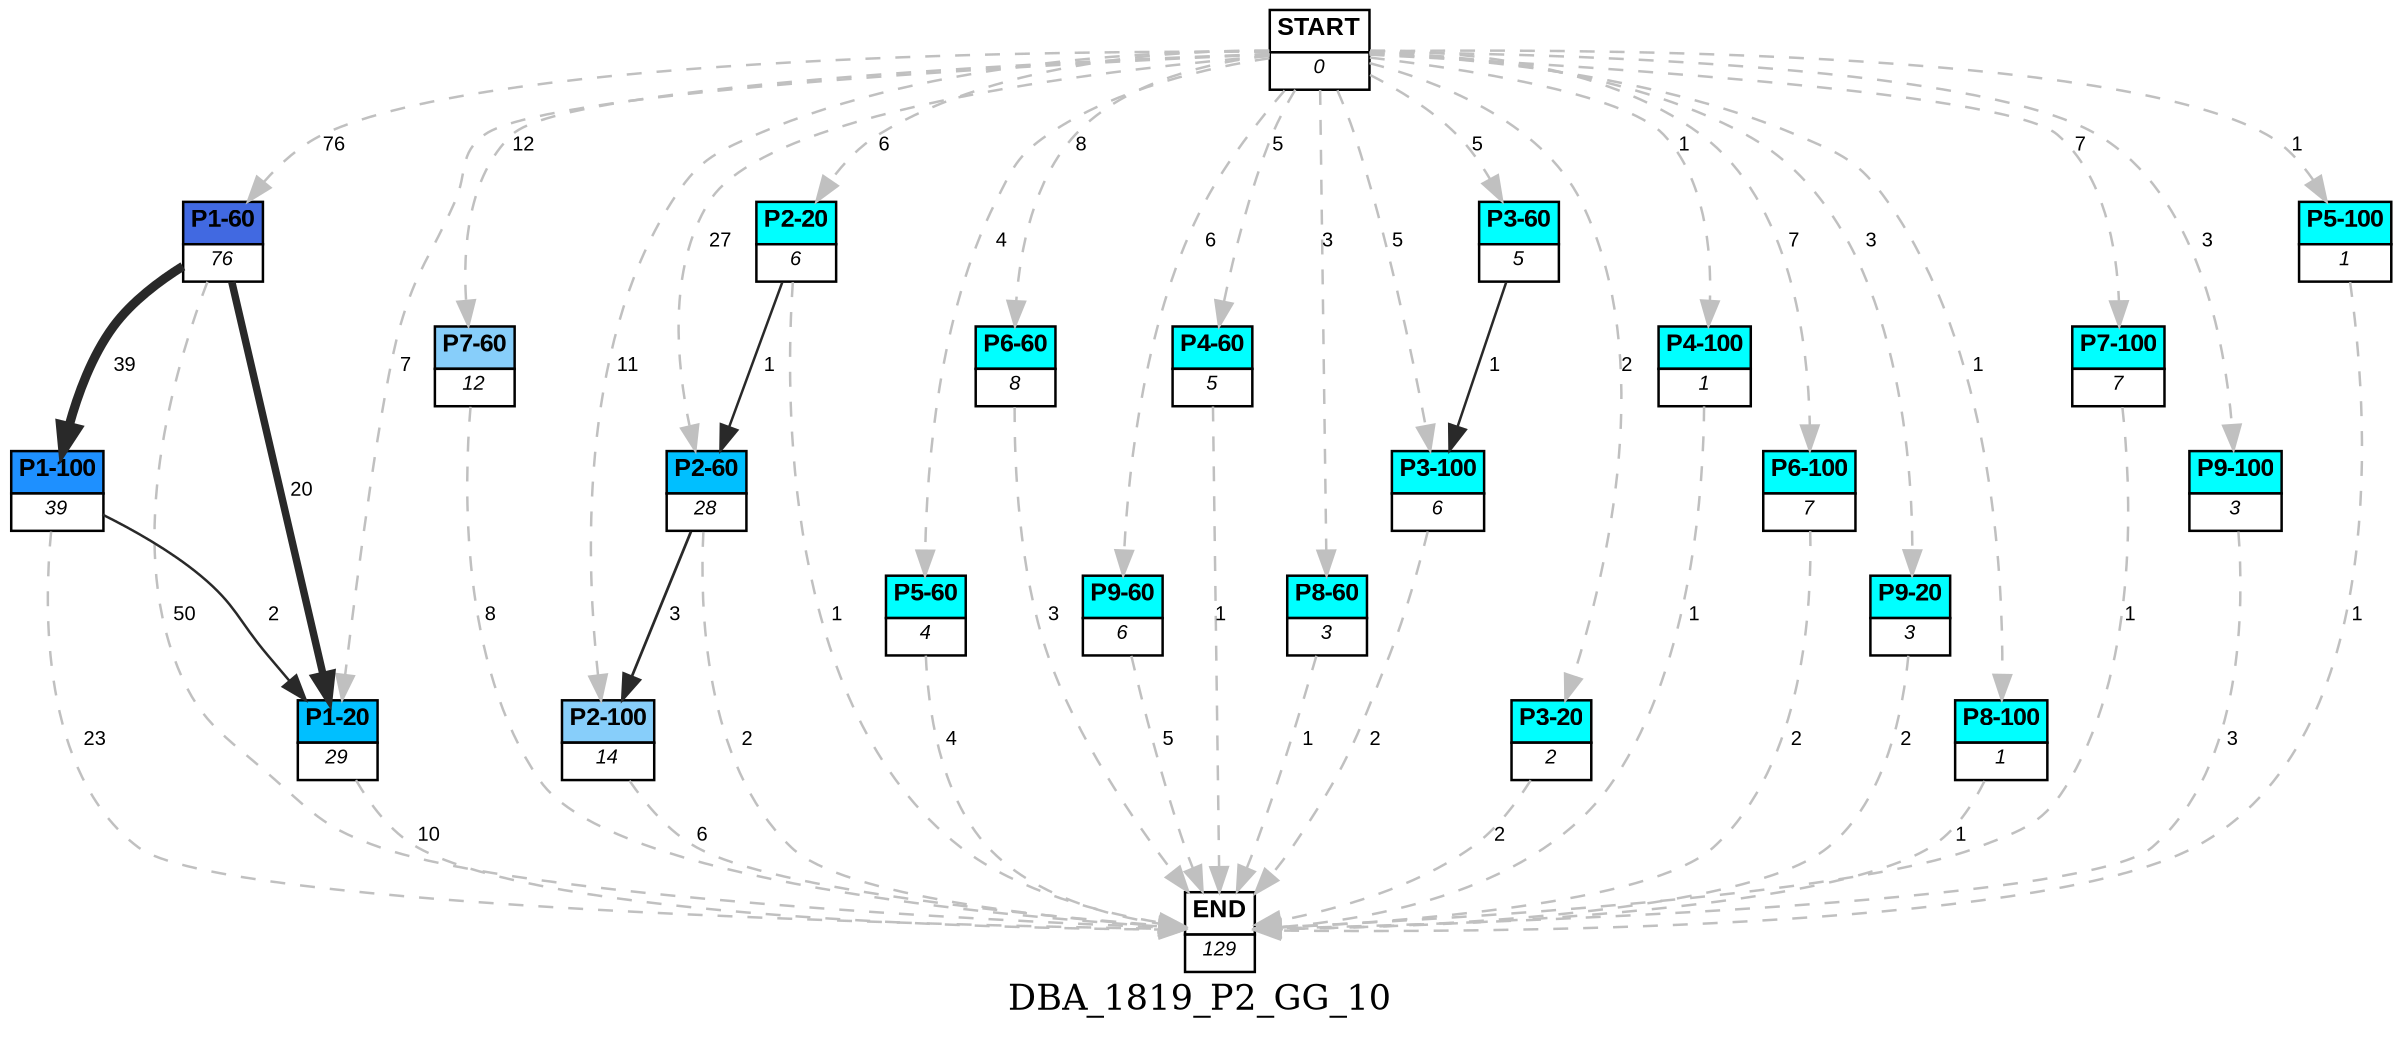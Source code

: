 digraph DBA_1819_P2_GG_10 {
	label=DBA_1819_P2_GG_10;
	dpi = 150
	size="16,11!";
	margin = 0;
"START" [shape=plain, label=<<table border="0" cellborder="1" cellspacing="0"><tr><td bgcolor="white"><FONT face="Arial" POINT-SIZE="10"><b>START</b></FONT></td></tr><tr><td bgcolor="white"><FONT face="Arial" POINT-SIZE="8"><i>0</i></FONT></td></tr></table>>]

"P1-60" [shape=plain, label=<<table border="0" cellborder="1" cellspacing="0"><tr><td bgcolor="royalblue"><FONT face="Arial" POINT-SIZE="10"><b>P1-60</b></FONT></td></tr><tr><td bgcolor="white"><FONT face="Arial" POINT-SIZE="8"><i>76</i></FONT></td></tr></table>>]

"P1-20" [shape=plain, label=<<table border="0" cellborder="1" cellspacing="0"><tr><td bgcolor="deepskyblue"><FONT face="Arial" POINT-SIZE="10"><b>P1-20</b></FONT></td></tr><tr><td bgcolor="white"><FONT face="Arial" POINT-SIZE="8"><i>29</i></FONT></td></tr></table>>]

"P2-60" [shape=plain, label=<<table border="0" cellborder="1" cellspacing="0"><tr><td bgcolor="deepskyblue"><FONT face="Arial" POINT-SIZE="10"><b>P2-60</b></FONT></td></tr><tr><td bgcolor="white"><FONT face="Arial" POINT-SIZE="8"><i>28</i></FONT></td></tr></table>>]

"P7-60" [shape=plain, label=<<table border="0" cellborder="1" cellspacing="0"><tr><td bgcolor="lightskyblue"><FONT face="Arial" POINT-SIZE="10"><b>P7-60</b></FONT></td></tr><tr><td bgcolor="white"><FONT face="Arial" POINT-SIZE="8"><i>12</i></FONT></td></tr></table>>]

"P5-60" [shape=plain, label=<<table border="0" cellborder="1" cellspacing="0"><tr><td bgcolor="aqua"><FONT face="Arial" POINT-SIZE="10"><b>P5-60</b></FONT></td></tr><tr><td bgcolor="white"><FONT face="Arial" POINT-SIZE="8"><i>4</i></FONT></td></tr></table>>]

"P6-60" [shape=plain, label=<<table border="0" cellborder="1" cellspacing="0"><tr><td bgcolor="aqua"><FONT face="Arial" POINT-SIZE="10"><b>P6-60</b></FONT></td></tr><tr><td bgcolor="white"><FONT face="Arial" POINT-SIZE="8"><i>8</i></FONT></td></tr></table>>]

"P9-60" [shape=plain, label=<<table border="0" cellborder="1" cellspacing="0"><tr><td bgcolor="aqua"><FONT face="Arial" POINT-SIZE="10"><b>P9-60</b></FONT></td></tr><tr><td bgcolor="white"><FONT face="Arial" POINT-SIZE="8"><i>6</i></FONT></td></tr></table>>]

"P3-60" [shape=plain, label=<<table border="0" cellborder="1" cellspacing="0"><tr><td bgcolor="aqua"><FONT face="Arial" POINT-SIZE="10"><b>P3-60</b></FONT></td></tr><tr><td bgcolor="white"><FONT face="Arial" POINT-SIZE="8"><i>5</i></FONT></td></tr></table>>]

"P4-60" [shape=plain, label=<<table border="0" cellborder="1" cellspacing="0"><tr><td bgcolor="aqua"><FONT face="Arial" POINT-SIZE="10"><b>P4-60</b></FONT></td></tr><tr><td bgcolor="white"><FONT face="Arial" POINT-SIZE="8"><i>5</i></FONT></td></tr></table>>]

"P8-60" [shape=plain, label=<<table border="0" cellborder="1" cellspacing="0"><tr><td bgcolor="aqua"><FONT face="Arial" POINT-SIZE="10"><b>P8-60</b></FONT></td></tr><tr><td bgcolor="white"><FONT face="Arial" POINT-SIZE="8"><i>3</i></FONT></td></tr></table>>]

"P2-100" [shape=plain, label=<<table border="0" cellborder="1" cellspacing="0"><tr><td bgcolor="lightskyblue"><FONT face="Arial" POINT-SIZE="10"><b>P2-100</b></FONT></td></tr><tr><td bgcolor="white"><FONT face="Arial" POINT-SIZE="8"><i>14</i></FONT></td></tr></table>>]

"P1-100" [shape=plain, label=<<table border="0" cellborder="1" cellspacing="0"><tr><td bgcolor="dodgerblue"><FONT face="Arial" POINT-SIZE="10"><b>P1-100</b></FONT></td></tr><tr><td bgcolor="white"><FONT face="Arial" POINT-SIZE="8"><i>39</i></FONT></td></tr></table>>]

"P3-100" [shape=plain, label=<<table border="0" cellborder="1" cellspacing="0"><tr><td bgcolor="aqua"><FONT face="Arial" POINT-SIZE="10"><b>P3-100</b></FONT></td></tr><tr><td bgcolor="white"><FONT face="Arial" POINT-SIZE="8"><i>6</i></FONT></td></tr></table>>]

"P3-20" [shape=plain, label=<<table border="0" cellborder="1" cellspacing="0"><tr><td bgcolor="aqua"><FONT face="Arial" POINT-SIZE="10"><b>P3-20</b></FONT></td></tr><tr><td bgcolor="white"><FONT face="Arial" POINT-SIZE="8"><i>2</i></FONT></td></tr></table>>]

"P4-100" [shape=plain, label=<<table border="0" cellborder="1" cellspacing="0"><tr><td bgcolor="aqua"><FONT face="Arial" POINT-SIZE="10"><b>P4-100</b></FONT></td></tr><tr><td bgcolor="white"><FONT face="Arial" POINT-SIZE="8"><i>1</i></FONT></td></tr></table>>]

"P6-100" [shape=plain, label=<<table border="0" cellborder="1" cellspacing="0"><tr><td bgcolor="aqua"><FONT face="Arial" POINT-SIZE="10"><b>P6-100</b></FONT></td></tr><tr><td bgcolor="white"><FONT face="Arial" POINT-SIZE="8"><i>7</i></FONT></td></tr></table>>]

"P9-20" [shape=plain, label=<<table border="0" cellborder="1" cellspacing="0"><tr><td bgcolor="aqua"><FONT face="Arial" POINT-SIZE="10"><b>P9-20</b></FONT></td></tr><tr><td bgcolor="white"><FONT face="Arial" POINT-SIZE="8"><i>3</i></FONT></td></tr></table>>]

"P2-20" [shape=plain, label=<<table border="0" cellborder="1" cellspacing="0"><tr><td bgcolor="aqua"><FONT face="Arial" POINT-SIZE="10"><b>P2-20</b></FONT></td></tr><tr><td bgcolor="white"><FONT face="Arial" POINT-SIZE="8"><i>6</i></FONT></td></tr></table>>]

"P8-100" [shape=plain, label=<<table border="0" cellborder="1" cellspacing="0"><tr><td bgcolor="aqua"><FONT face="Arial" POINT-SIZE="10"><b>P8-100</b></FONT></td></tr><tr><td bgcolor="white"><FONT face="Arial" POINT-SIZE="8"><i>1</i></FONT></td></tr></table>>]

"P7-100" [shape=plain, label=<<table border="0" cellborder="1" cellspacing="0"><tr><td bgcolor="aqua"><FONT face="Arial" POINT-SIZE="10"><b>P7-100</b></FONT></td></tr><tr><td bgcolor="white"><FONT face="Arial" POINT-SIZE="8"><i>7</i></FONT></td></tr></table>>]

"P9-100" [shape=plain, label=<<table border="0" cellborder="1" cellspacing="0"><tr><td bgcolor="aqua"><FONT face="Arial" POINT-SIZE="10"><b>P9-100</b></FONT></td></tr><tr><td bgcolor="white"><FONT face="Arial" POINT-SIZE="8"><i>3</i></FONT></td></tr></table>>]

"P5-100" [shape=plain, label=<<table border="0" cellborder="1" cellspacing="0"><tr><td bgcolor="aqua"><FONT face="Arial" POINT-SIZE="10"><b>P5-100</b></FONT></td></tr><tr><td bgcolor="white"><FONT face="Arial" POINT-SIZE="8"><i>1</i></FONT></td></tr></table>>]

"END" [shape=plain, label=<<table border="0" cellborder="1" cellspacing="0"><tr><td bgcolor="white"><FONT face="Arial" POINT-SIZE="10"><b>END</b></FONT></td></tr><tr><td bgcolor="white"><FONT face="Arial" POINT-SIZE="8"><i>129</i></FONT></td></tr></table>>]

"START" -> "P1-60" [ style = dashed color=grey label ="76" labelfloat=false fontname="Arial" fontsize=8]

"START" -> "P1-20" [ style = dashed color=grey label ="7" labelfloat=false fontname="Arial" fontsize=8]

"START" -> "P2-60" [ style = dashed color=grey label ="27" labelfloat=false fontname="Arial" fontsize=8]

"START" -> "P7-60" [ style = dashed color=grey label ="12" labelfloat=false fontname="Arial" fontsize=8]

"START" -> "P5-60" [ style = dashed color=grey label ="4" labelfloat=false fontname="Arial" fontsize=8]

"START" -> "P6-60" [ style = dashed color=grey label ="8" labelfloat=false fontname="Arial" fontsize=8]

"START" -> "P9-60" [ style = dashed color=grey label ="6" labelfloat=false fontname="Arial" fontsize=8]

"START" -> "P3-60" [ style = dashed color=grey label ="5" labelfloat=false fontname="Arial" fontsize=8]

"START" -> "P4-60" [ style = dashed color=grey label ="5" labelfloat=false fontname="Arial" fontsize=8]

"START" -> "P8-60" [ style = dashed color=grey label ="3" labelfloat=false fontname="Arial" fontsize=8]

"START" -> "P2-100" [ style = dashed color=grey label ="11" labelfloat=false fontname="Arial" fontsize=8]

"START" -> "P3-100" [ style = dashed color=grey label ="5" labelfloat=false fontname="Arial" fontsize=8]

"START" -> "P3-20" [ style = dashed color=grey label ="2" labelfloat=false fontname="Arial" fontsize=8]

"START" -> "P4-100" [ style = dashed color=grey label ="1" labelfloat=false fontname="Arial" fontsize=8]

"START" -> "P6-100" [ style = dashed color=grey label ="7" labelfloat=false fontname="Arial" fontsize=8]

"START" -> "P9-20" [ style = dashed color=grey label ="3" labelfloat=false fontname="Arial" fontsize=8]

"START" -> "P2-20" [ style = dashed color=grey label ="6" labelfloat=false fontname="Arial" fontsize=8]

"START" -> "P8-100" [ style = dashed color=grey label ="1" labelfloat=false fontname="Arial" fontsize=8]

"START" -> "P7-100" [ style = dashed color=grey label ="7" labelfloat=false fontname="Arial" fontsize=8]

"START" -> "P9-100" [ style = dashed color=grey label ="3" labelfloat=false fontname="Arial" fontsize=8]

"START" -> "P5-100" [ style = dashed color=grey label ="1" labelfloat=false fontname="Arial" fontsize=8]

"P1-60" -> "P1-20" [ color=grey16 penwidth = "2.99573227355399"label ="20" labelfloat=false fontname="Arial" fontsize=8]

"P1-60" -> "P1-100" [ color=grey16 penwidth = "3.66356164612965"label ="39" labelfloat=false fontname="Arial" fontsize=8]

"P1-60" -> "END" [ style = dashed color=grey label ="50" labelfloat=false fontname="Arial" fontsize=8]

"P1-20" -> "END" [ style = dashed color=grey label ="10" labelfloat=false fontname="Arial" fontsize=8]

"P2-60" -> "P2-100" [ color=grey16 penwidth = "1.09861228866811"label ="3" labelfloat=false fontname="Arial" fontsize=8]

"P2-60" -> "END" [ style = dashed color=grey label ="2" labelfloat=false fontname="Arial" fontsize=8]

"P7-60" -> "END" [ style = dashed color=grey label ="8" labelfloat=false fontname="Arial" fontsize=8]

"P5-60" -> "END" [ style = dashed color=grey label ="4" labelfloat=false fontname="Arial" fontsize=8]

"P6-60" -> "END" [ style = dashed color=grey label ="3" labelfloat=false fontname="Arial" fontsize=8]

"P9-60" -> "END" [ style = dashed color=grey label ="5" labelfloat=false fontname="Arial" fontsize=8]

"P3-60" -> "P3-100" [ color=grey16 penwidth = "1"label ="1" labelfloat=false fontname="Arial" fontsize=8]

"P4-60" -> "END" [ style = dashed color=grey label ="1" labelfloat=false fontname="Arial" fontsize=8]

"P8-60" -> "END" [ style = dashed color=grey label ="1" labelfloat=false fontname="Arial" fontsize=8]

"P2-100" -> "END" [ style = dashed color=grey label ="6" labelfloat=false fontname="Arial" fontsize=8]

"P1-100" -> "P1-20" [ color=grey16 penwidth = "1"label ="2" labelfloat=false fontname="Arial" fontsize=8]

"P1-100" -> "END" [ style = dashed color=grey label ="23" labelfloat=false fontname="Arial" fontsize=8]

"P3-100" -> "END" [ style = dashed color=grey label ="2" labelfloat=false fontname="Arial" fontsize=8]

"P3-20" -> "END" [ style = dashed color=grey label ="2" labelfloat=false fontname="Arial" fontsize=8]

"P4-100" -> "END" [ style = dashed color=grey label ="1" labelfloat=false fontname="Arial" fontsize=8]

"P6-100" -> "END" [ style = dashed color=grey label ="2" labelfloat=false fontname="Arial" fontsize=8]

"P9-20" -> "END" [ style = dashed color=grey label ="2" labelfloat=false fontname="Arial" fontsize=8]

"P2-20" -> "P2-60" [ color=grey16 penwidth = "1"label ="1" labelfloat=false fontname="Arial" fontsize=8]

"P2-20" -> "END" [ style = dashed color=grey label ="1" labelfloat=false fontname="Arial" fontsize=8]

"P8-100" -> "END" [ style = dashed color=grey label ="1" labelfloat=false fontname="Arial" fontsize=8]

"P7-100" -> "END" [ style = dashed color=grey label ="1" labelfloat=false fontname="Arial" fontsize=8]

"P9-100" -> "END" [ style = dashed color=grey label ="3" labelfloat=false fontname="Arial" fontsize=8]

"P5-100" -> "END" [ style = dashed color=grey label ="1" labelfloat=false fontname="Arial" fontsize=8]

}
